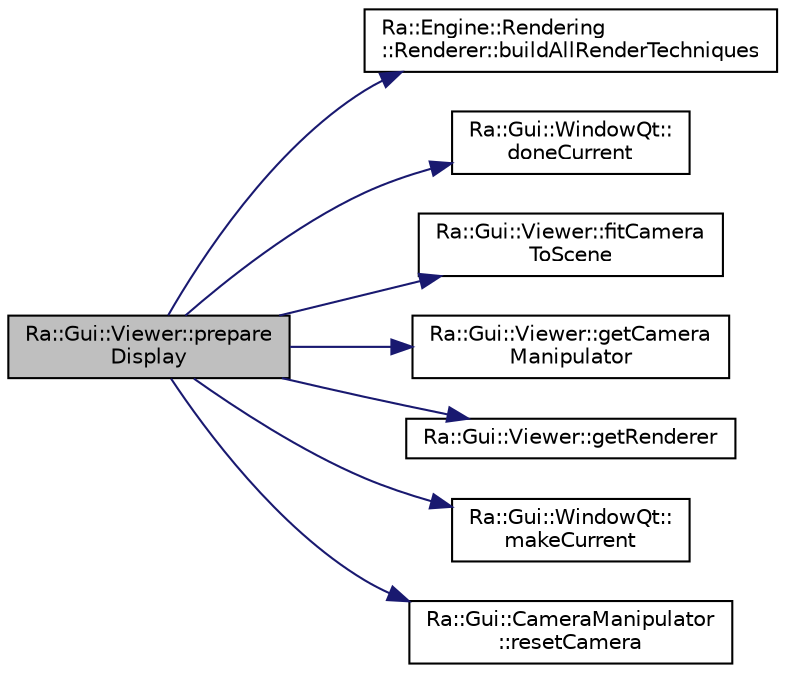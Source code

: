 digraph "Ra::Gui::Viewer::prepareDisplay"
{
 // INTERACTIVE_SVG=YES
 // LATEX_PDF_SIZE
  edge [fontname="Helvetica",fontsize="10",labelfontname="Helvetica",labelfontsize="10"];
  node [fontname="Helvetica",fontsize="10",shape=record];
  rankdir="LR";
  Node1 [label="Ra::Gui::Viewer::prepare\lDisplay",height=0.2,width=0.4,color="black", fillcolor="grey75", style="filled", fontcolor="black",tooltip=" "];
  Node1 -> Node2 [color="midnightblue",fontsize="10",style="solid",fontname="Helvetica"];
  Node2 [label="Ra::Engine::Rendering\l::Renderer::buildAllRenderTechniques",height=0.2,width=0.4,color="black", fillcolor="white", style="filled",URL="$classRa_1_1Engine_1_1Rendering_1_1Renderer.html#a7042ea2839f794059ca7a97f75118afe",tooltip=" "];
  Node1 -> Node3 [color="midnightblue",fontsize="10",style="solid",fontname="Helvetica"];
  Node3 [label="Ra::Gui::WindowQt::\ldoneCurrent",height=0.2,width=0.4,color="black", fillcolor="white", style="filled",URL="$classRa_1_1Gui_1_1WindowQt.html#acd31b9e580f049491d13c16ef954d964",tooltip=" "];
  Node1 -> Node4 [color="midnightblue",fontsize="10",style="solid",fontname="Helvetica"];
  Node4 [label="Ra::Gui::Viewer::fitCamera\lToScene",height=0.2,width=0.4,color="black", fillcolor="white", style="filled",URL="$classRa_1_1Gui_1_1Viewer.html#abe554bf67788b02cc920d395f1329212",tooltip="Moves the camera so that the whole scene is visible."];
  Node1 -> Node5 [color="midnightblue",fontsize="10",style="solid",fontname="Helvetica"];
  Node5 [label="Ra::Gui::Viewer::getCamera\lManipulator",height=0.2,width=0.4,color="black", fillcolor="white", style="filled",URL="$classRa_1_1Gui_1_1Viewer.html#ac8bfa139c95713d812dd52f7e509fa66",tooltip="Access to camera interface."];
  Node1 -> Node6 [color="midnightblue",fontsize="10",style="solid",fontname="Helvetica"];
  Node6 [label="Ra::Gui::Viewer::getRenderer",height=0.2,width=0.4,color="black", fillcolor="white", style="filled",URL="$classRa_1_1Gui_1_1Viewer.html#aa801426e3906c686bdbbc20bf553c041",tooltip="Read-only access to renderer."];
  Node1 -> Node7 [color="midnightblue",fontsize="10",style="solid",fontname="Helvetica"];
  Node7 [label="Ra::Gui::WindowQt::\lmakeCurrent",height=0.2,width=0.4,color="black", fillcolor="white", style="filled",URL="$classRa_1_1Gui_1_1WindowQt.html#a78476baacd2df24a260f604d02c8ddc4",tooltip=" "];
  Node1 -> Node8 [color="midnightblue",fontsize="10",style="solid",fontname="Helvetica"];
  Node8 [label="Ra::Gui::CameraManipulator\l::resetCamera",height=0.2,width=0.4,color="black", fillcolor="white", style="filled",URL="$classRa_1_1Gui_1_1CameraManipulator.html#a1ad7036f72522d6222431df31e5ceeb5",tooltip="Reset the Camera settings to default values."];
}
